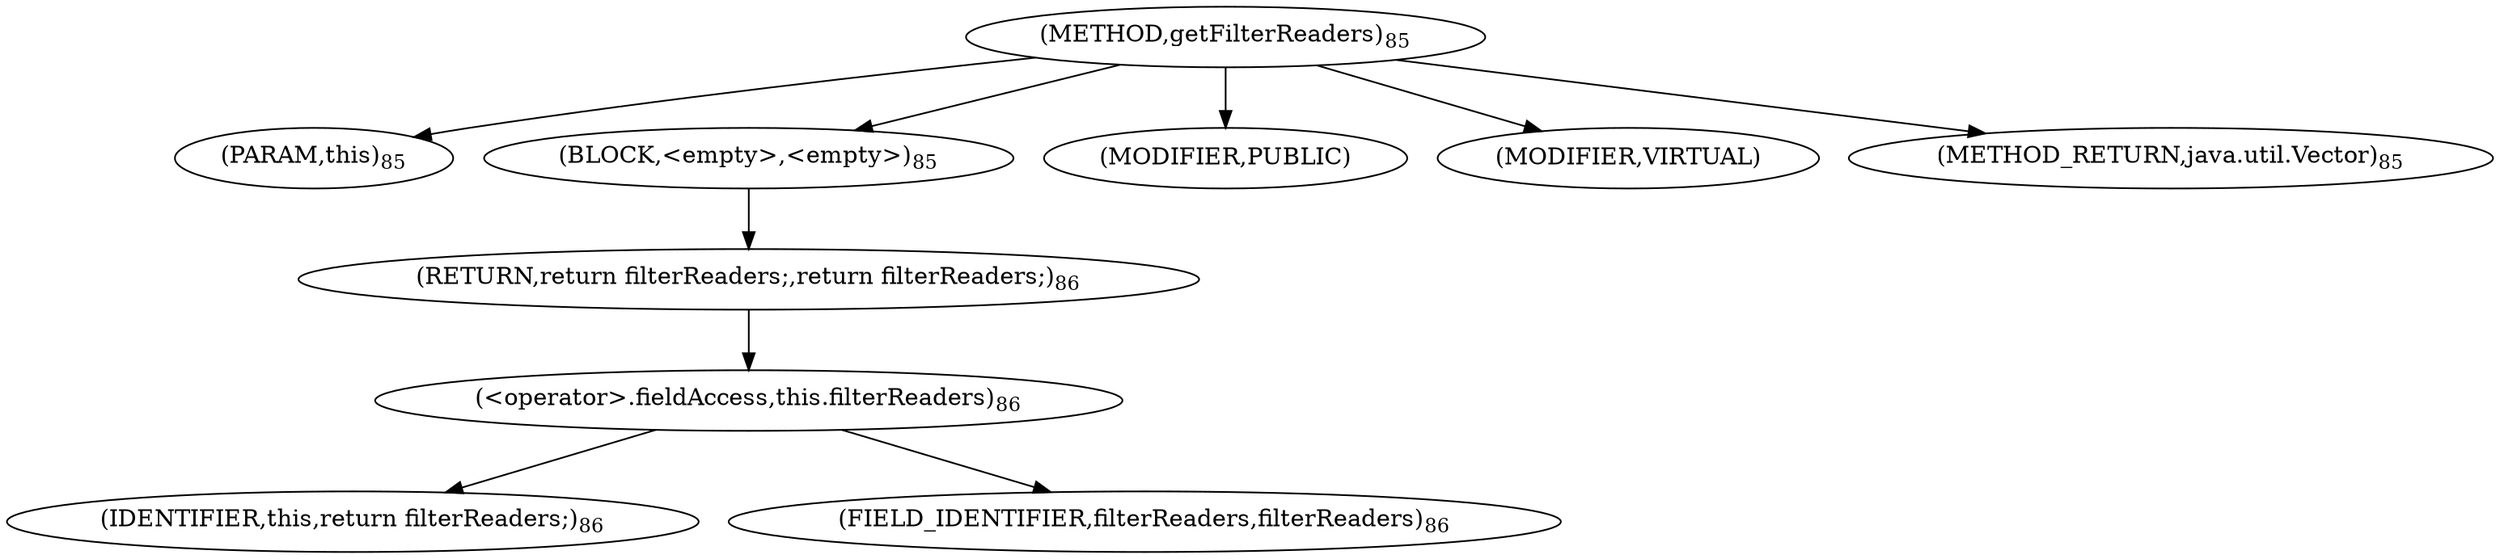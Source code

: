 digraph "getFilterReaders" {  
"38" [label = <(METHOD,getFilterReaders)<SUB>85</SUB>> ]
"39" [label = <(PARAM,this)<SUB>85</SUB>> ]
"40" [label = <(BLOCK,&lt;empty&gt;,&lt;empty&gt;)<SUB>85</SUB>> ]
"41" [label = <(RETURN,return filterReaders;,return filterReaders;)<SUB>86</SUB>> ]
"42" [label = <(&lt;operator&gt;.fieldAccess,this.filterReaders)<SUB>86</SUB>> ]
"43" [label = <(IDENTIFIER,this,return filterReaders;)<SUB>86</SUB>> ]
"44" [label = <(FIELD_IDENTIFIER,filterReaders,filterReaders)<SUB>86</SUB>> ]
"45" [label = <(MODIFIER,PUBLIC)> ]
"46" [label = <(MODIFIER,VIRTUAL)> ]
"47" [label = <(METHOD_RETURN,java.util.Vector)<SUB>85</SUB>> ]
  "38" -> "39" 
  "38" -> "40" 
  "38" -> "45" 
  "38" -> "46" 
  "38" -> "47" 
  "40" -> "41" 
  "41" -> "42" 
  "42" -> "43" 
  "42" -> "44" 
}
